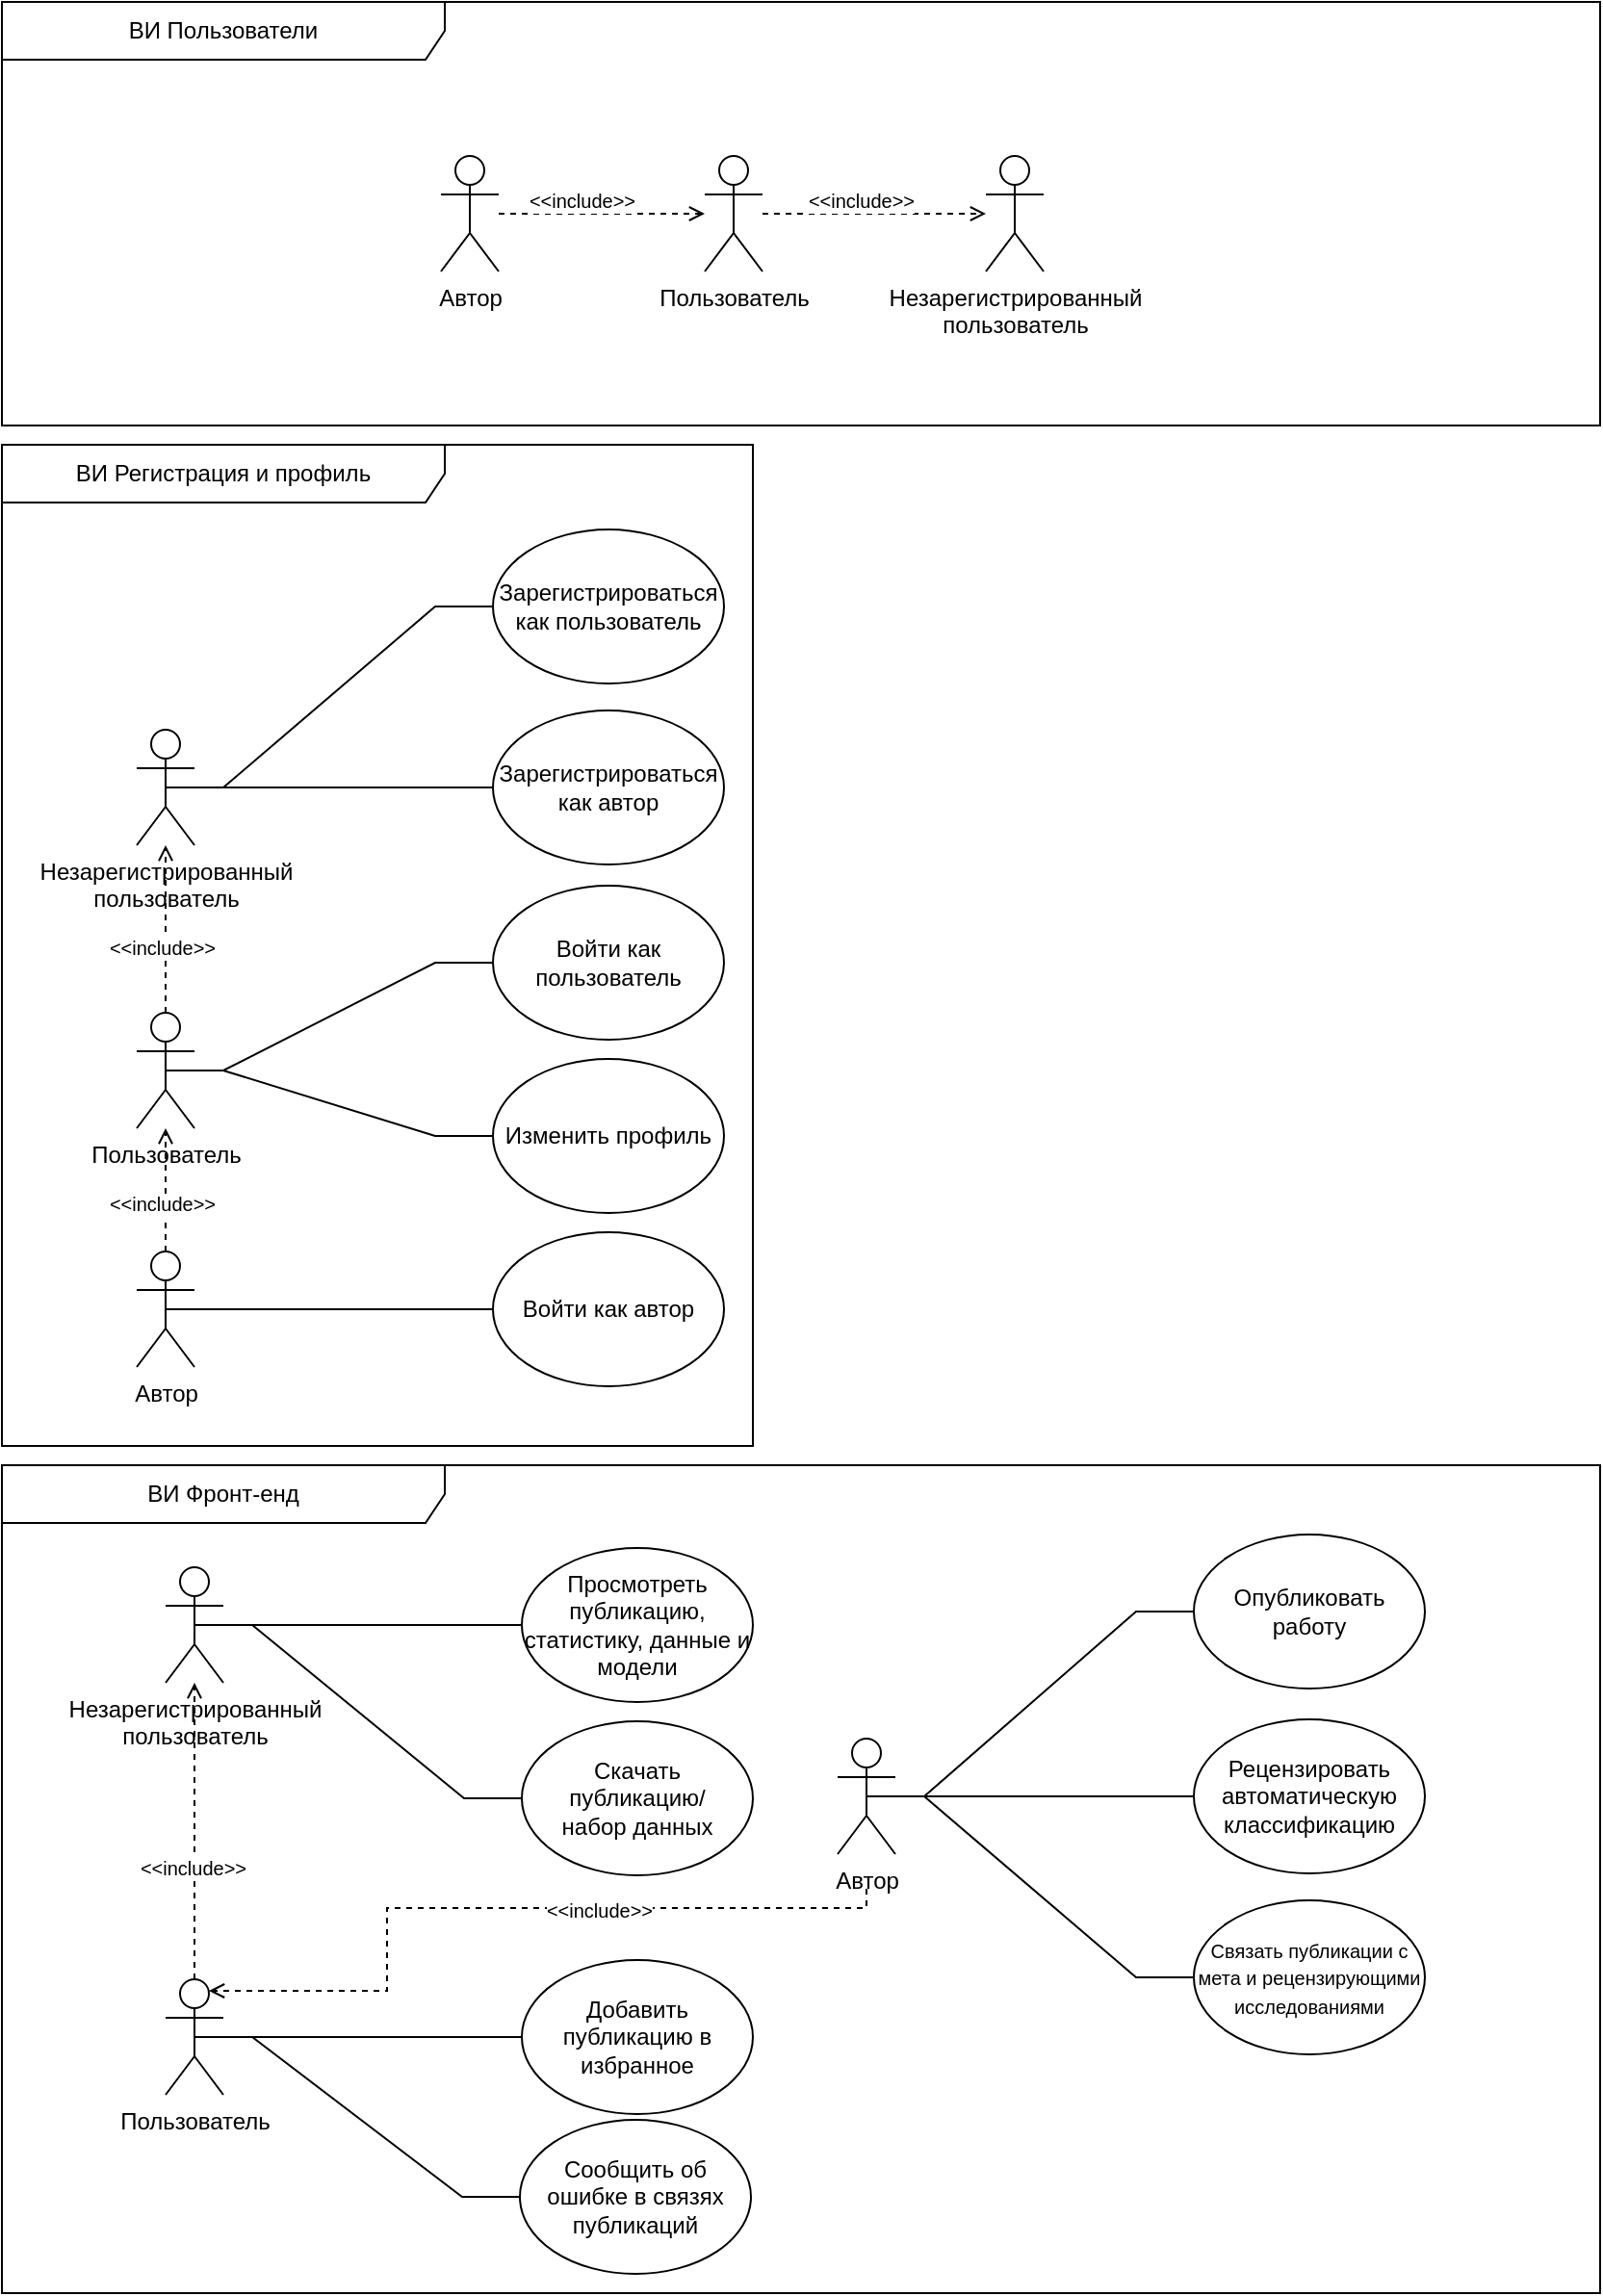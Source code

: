 <mxfile version="20.5.1" type="device" pages="3"><diagram id="dQzL-194UQ1saJkxOet1" name="Варианты использования"><mxGraphModel dx="1545" dy="612" grid="1" gridSize="10" guides="1" tooltips="1" connect="1" arrows="1" fold="1" page="1" pageScale="1" pageWidth="850" pageHeight="1100" math="0" shadow="0"><root><mxCell id="0"/><mxCell id="1" parent="0"/><mxCell id="IA09J1k8aFM74Zg0mFaE-16" value="ВИ Пользователи" style="shape=umlFrame;whiteSpace=wrap;html=1;width=230;height=30;" vertex="1" parent="1"><mxGeometry x="10" y="20" width="830" height="220" as="geometry"/></mxCell><mxCell id="IA09J1k8aFM74Zg0mFaE-17" value="Автор" style="shape=umlActor;verticalLabelPosition=bottom;verticalAlign=top;html=1;outlineConnect=0;" vertex="1" parent="1"><mxGeometry x="238" y="100" width="30" height="60" as="geometry"/></mxCell><mxCell id="IA09J1k8aFM74Zg0mFaE-26" value="" style="edgeStyle=orthogonalEdgeStyle;rounded=0;orthogonalLoop=1;jettySize=auto;html=1;dashed=1;endArrow=open;endFill=0;" edge="1" parent="1" source="IA09J1k8aFM74Zg0mFaE-18" target="IA09J1k8aFM74Zg0mFaE-23"><mxGeometry relative="1" as="geometry"/></mxCell><mxCell id="yN_1Smb940hKNrb_8pIr-4" value="&amp;lt;&amp;lt;include&amp;gt;&amp;gt;" style="edgeLabel;html=1;align=center;verticalAlign=middle;resizable=0;points=[];fontSize=10;" vertex="1" connectable="0" parent="IA09J1k8aFM74Zg0mFaE-26"><mxGeometry x="-0.13" y="-2" relative="1" as="geometry"><mxPoint y="-9" as="offset"/></mxGeometry></mxCell><mxCell id="IA09J1k8aFM74Zg0mFaE-18" value="Пользователь" style="shape=umlActor;verticalLabelPosition=bottom;verticalAlign=top;html=1;outlineConnect=0;" vertex="1" parent="1"><mxGeometry x="375" y="100" width="30" height="60" as="geometry"/></mxCell><mxCell id="IA09J1k8aFM74Zg0mFaE-19" value="" style="edgeStyle=orthogonalEdgeStyle;rounded=0;orthogonalLoop=1;jettySize=auto;html=1;dashed=1;endArrow=open;endFill=0;" edge="1" parent="1" source="IA09J1k8aFM74Zg0mFaE-17" target="IA09J1k8aFM74Zg0mFaE-18"><mxGeometry relative="1" as="geometry"/></mxCell><mxCell id="yN_1Smb940hKNrb_8pIr-3" value="&amp;lt;&amp;lt;include&amp;gt;&amp;gt;" style="edgeLabel;html=1;align=center;verticalAlign=middle;resizable=0;points=[];fontSize=10;" vertex="1" connectable="0" parent="IA09J1k8aFM74Zg0mFaE-19"><mxGeometry x="-0.205" y="-2" relative="1" as="geometry"><mxPoint y="-9" as="offset"/></mxGeometry></mxCell><mxCell id="IA09J1k8aFM74Zg0mFaE-23" value="Незарегистрированный &lt;br&gt;пользователь" style="shape=umlActor;verticalLabelPosition=bottom;verticalAlign=top;html=1;outlineConnect=0;" vertex="1" parent="1"><mxGeometry x="521" y="100" width="30" height="60" as="geometry"/></mxCell><mxCell id="IA09J1k8aFM74Zg0mFaE-11" value="ВИ Регистрация и профиль" style="shape=umlFrame;whiteSpace=wrap;html=1;width=230;height=30;" vertex="1" parent="1"><mxGeometry x="10" y="250" width="390" height="520" as="geometry"/></mxCell><mxCell id="IA09J1k8aFM74Zg0mFaE-28" value="" style="edgeStyle=orthogonalEdgeStyle;rounded=0;orthogonalLoop=1;jettySize=auto;html=1;dashed=1;endArrow=open;endFill=0;" edge="1" parent="1" source="IA09J1k8aFM74Zg0mFaE-6" target="IA09J1k8aFM74Zg0mFaE-27"><mxGeometry relative="1" as="geometry"/></mxCell><mxCell id="yN_1Smb940hKNrb_8pIr-2" value="&amp;lt;&amp;lt;include&amp;gt;&amp;gt;" style="edgeLabel;html=1;align=center;verticalAlign=middle;resizable=0;points=[];fontSize=10;" vertex="1" connectable="0" parent="IA09J1k8aFM74Zg0mFaE-28"><mxGeometry x="-0.221" y="2" relative="1" as="geometry"><mxPoint as="offset"/></mxGeometry></mxCell><mxCell id="IA09J1k8aFM74Zg0mFaE-6" value="Пользователь" style="shape=umlActor;verticalLabelPosition=bottom;verticalAlign=top;html=1;outlineConnect=0;" vertex="1" parent="1"><mxGeometry x="80" y="545" width="30" height="60" as="geometry"/></mxCell><mxCell id="IA09J1k8aFM74Zg0mFaE-36" value="" style="edgeStyle=entityRelationEdgeStyle;rounded=0;orthogonalLoop=1;jettySize=auto;html=1;entryX=0.5;entryY=0.5;entryDx=0;entryDy=0;entryPerimeter=0;endArrow=none;endFill=0;" edge="1" parent="1" source="IA09J1k8aFM74Zg0mFaE-9" target="IA09J1k8aFM74Zg0mFaE-27"><mxGeometry relative="1" as="geometry"><mxPoint x="185" y="428" as="targetPoint"/></mxGeometry></mxCell><mxCell id="IA09J1k8aFM74Zg0mFaE-9" value="Зарегистрироваться&lt;br&gt;как пользователь" style="ellipse;whiteSpace=wrap;html=1;" vertex="1" parent="1"><mxGeometry x="265" y="294" width="120" height="80" as="geometry"/></mxCell><mxCell id="IA09J1k8aFM74Zg0mFaE-27" value="Незарегистрированный &lt;br&gt;пользователь" style="shape=umlActor;verticalLabelPosition=bottom;verticalAlign=top;html=1;outlineConnect=0;" vertex="1" parent="1"><mxGeometry x="80" y="398" width="30" height="60" as="geometry"/></mxCell><mxCell id="IA09J1k8aFM74Zg0mFaE-29" value="Изменить профиль" style="ellipse;whiteSpace=wrap;html=1;" vertex="1" parent="1"><mxGeometry x="265" y="569" width="120" height="80" as="geometry"/></mxCell><mxCell id="IA09J1k8aFM74Zg0mFaE-30" value="Войти как пользователь" style="ellipse;whiteSpace=wrap;html=1;" vertex="1" parent="1"><mxGeometry x="265" y="479" width="120" height="80" as="geometry"/></mxCell><mxCell id="IA09J1k8aFM74Zg0mFaE-37" value="" style="edgeStyle=entityRelationEdgeStyle;rounded=0;orthogonalLoop=1;jettySize=auto;html=1;entryX=0.5;entryY=0.5;entryDx=0;entryDy=0;entryPerimeter=0;endArrow=none;endFill=0;exitX=0;exitY=0.5;exitDx=0;exitDy=0;" edge="1" parent="1" source="IA09J1k8aFM74Zg0mFaE-30" target="IA09J1k8aFM74Zg0mFaE-6"><mxGeometry relative="1" as="geometry"><mxPoint x="275.0" y="719" as="sourcePoint"/><mxPoint x="105" y="705.0" as="targetPoint"/></mxGeometry></mxCell><mxCell id="IA09J1k8aFM74Zg0mFaE-38" value="" style="edgeStyle=entityRelationEdgeStyle;rounded=0;orthogonalLoop=1;jettySize=auto;html=1;entryX=0.5;entryY=0.5;entryDx=0;entryDy=0;entryPerimeter=0;endArrow=none;endFill=0;exitX=0;exitY=0.5;exitDx=0;exitDy=0;" edge="1" parent="1" source="IA09J1k8aFM74Zg0mFaE-29" target="IA09J1k8aFM74Zg0mFaE-6"><mxGeometry relative="1" as="geometry"><mxPoint x="275.0" y="625" as="sourcePoint"/><mxPoint x="105" y="585" as="targetPoint"/></mxGeometry></mxCell><mxCell id="IA09J1k8aFM74Zg0mFaE-42" value="ВИ Фронт-енд" style="shape=umlFrame;whiteSpace=wrap;html=1;width=230;height=30;" vertex="1" parent="1"><mxGeometry x="10" y="780" width="830" height="430" as="geometry"/></mxCell><mxCell id="IA09J1k8aFM74Zg0mFaE-55" value="Автор" style="shape=umlActor;verticalLabelPosition=bottom;verticalAlign=top;html=1;outlineConnect=0;" vertex="1" parent="1"><mxGeometry x="444" y="922" width="30" height="60" as="geometry"/></mxCell><mxCell id="IA09J1k8aFM74Zg0mFaE-56" value="&lt;font style=&quot;font-size: 10px;&quot;&gt;Связать публикации с мета и рецензирующими исследованиями&lt;/font&gt;" style="ellipse;whiteSpace=wrap;html=1;" vertex="1" parent="1"><mxGeometry x="629" y="1006" width="120" height="80" as="geometry"/></mxCell><mxCell id="IA09J1k8aFM74Zg0mFaE-57" value="Опубликовать работу" style="ellipse;whiteSpace=wrap;html=1;" vertex="1" parent="1"><mxGeometry x="629" y="816" width="120" height="80" as="geometry"/></mxCell><mxCell id="IA09J1k8aFM74Zg0mFaE-58" value="Рецензировать автоматическую классификацию" style="ellipse;whiteSpace=wrap;html=1;" vertex="1" parent="1"><mxGeometry x="629" y="912" width="120" height="80" as="geometry"/></mxCell><mxCell id="IA09J1k8aFM74Zg0mFaE-59" value="" style="edgeStyle=orthogonalEdgeStyle;rounded=0;orthogonalLoop=1;jettySize=auto;html=1;dashed=1;endArrow=open;endFill=0;" edge="1" parent="1" source="IA09J1k8aFM74Zg0mFaE-60" target="IA09J1k8aFM74Zg0mFaE-64"><mxGeometry relative="1" as="geometry"/></mxCell><mxCell id="yN_1Smb940hKNrb_8pIr-1" value="&amp;lt;&amp;lt;include&amp;gt;&amp;gt;" style="edgeLabel;html=1;align=center;verticalAlign=middle;resizable=0;points=[];fontSize=10;" vertex="1" connectable="0" parent="IA09J1k8aFM74Zg0mFaE-59"><mxGeometry x="-0.242" y="1" relative="1" as="geometry"><mxPoint as="offset"/></mxGeometry></mxCell><mxCell id="IA09J1k8aFM74Zg0mFaE-60" value="Пользователь" style="shape=umlActor;verticalLabelPosition=bottom;verticalAlign=top;html=1;outlineConnect=0;" vertex="1" parent="1"><mxGeometry x="95" y="1047" width="30" height="60" as="geometry"/></mxCell><mxCell id="IA09J1k8aFM74Zg0mFaE-61" value="" style="edgeStyle=entityRelationEdgeStyle;rounded=0;orthogonalLoop=1;jettySize=auto;html=1;entryX=0.5;entryY=0.5;entryDx=0;entryDy=0;entryPerimeter=0;endArrow=none;endFill=0;" edge="1" parent="1" source="IA09J1k8aFM74Zg0mFaE-62" target="IA09J1k8aFM74Zg0mFaE-64"><mxGeometry relative="1" as="geometry"><mxPoint x="200" y="863" as="targetPoint"/></mxGeometry></mxCell><mxCell id="IA09J1k8aFM74Zg0mFaE-62" value="Просмотреть публикацию, статистику, данные и модели" style="ellipse;whiteSpace=wrap;html=1;" vertex="1" parent="1"><mxGeometry x="280" y="823" width="120" height="80" as="geometry"/></mxCell><mxCell id="IA09J1k8aFM74Zg0mFaE-64" value="Незарегистрированный &lt;br&gt;пользователь" style="shape=umlActor;verticalLabelPosition=bottom;verticalAlign=top;html=1;outlineConnect=0;" vertex="1" parent="1"><mxGeometry x="95" y="833" width="30" height="60" as="geometry"/></mxCell><mxCell id="IA09J1k8aFM74Zg0mFaE-65" value="Добавить публикацию в избранное" style="ellipse;whiteSpace=wrap;html=1;" vertex="1" parent="1"><mxGeometry x="280" y="1037" width="120" height="80" as="geometry"/></mxCell><mxCell id="IA09J1k8aFM74Zg0mFaE-68" value="" style="edgeStyle=entityRelationEdgeStyle;rounded=0;orthogonalLoop=1;jettySize=auto;html=1;entryX=0.5;entryY=0.5;entryDx=0;entryDy=0;entryPerimeter=0;endArrow=none;endFill=0;exitX=0;exitY=0.5;exitDx=0;exitDy=0;" edge="1" parent="1" source="IA09J1k8aFM74Zg0mFaE-65" target="IA09J1k8aFM74Zg0mFaE-60"><mxGeometry relative="1" as="geometry"><mxPoint x="290.0" y="1127" as="sourcePoint"/><mxPoint x="120" y="1087" as="targetPoint"/></mxGeometry></mxCell><mxCell id="IA09J1k8aFM74Zg0mFaE-71" value="" style="edgeStyle=entityRelationEdgeStyle;rounded=0;orthogonalLoop=1;jettySize=auto;html=1;endArrow=none;endFill=0;exitX=0;exitY=0.5;exitDx=0;exitDy=0;entryX=0.5;entryY=0.5;entryDx=0;entryDy=0;entryPerimeter=0;" edge="1" parent="1" source="IA09J1k8aFM74Zg0mFaE-57" target="IA09J1k8aFM74Zg0mFaE-55"><mxGeometry relative="1" as="geometry"><mxPoint x="639.0" y="1145" as="sourcePoint"/><mxPoint x="469" y="1201" as="targetPoint"/></mxGeometry></mxCell><mxCell id="IA09J1k8aFM74Zg0mFaE-72" value="" style="edgeStyle=entityRelationEdgeStyle;rounded=0;orthogonalLoop=1;jettySize=auto;html=1;endArrow=none;endFill=0;exitX=0;exitY=0.5;exitDx=0;exitDy=0;entryX=0.5;entryY=0.5;entryDx=0;entryDy=0;entryPerimeter=0;" edge="1" parent="1" source="IA09J1k8aFM74Zg0mFaE-58" target="IA09J1k8aFM74Zg0mFaE-55"><mxGeometry relative="1" as="geometry"><mxPoint x="639.0" y="866" as="sourcePoint"/><mxPoint x="529" y="955" as="targetPoint"/></mxGeometry></mxCell><mxCell id="IA09J1k8aFM74Zg0mFaE-73" value="" style="edgeStyle=entityRelationEdgeStyle;rounded=0;orthogonalLoop=1;jettySize=auto;html=1;endArrow=none;endFill=0;exitX=0;exitY=0.5;exitDx=0;exitDy=0;entryX=0.5;entryY=0.5;entryDx=0;entryDy=0;entryPerimeter=0;" edge="1" parent="1" source="IA09J1k8aFM74Zg0mFaE-56" target="IA09J1k8aFM74Zg0mFaE-55"><mxGeometry relative="1" as="geometry"><mxPoint x="639.0" y="962" as="sourcePoint"/><mxPoint x="559" y="965" as="targetPoint"/></mxGeometry></mxCell><mxCell id="IA09J1k8aFM74Zg0mFaE-78" value="Скачать публикацию/&lt;br&gt;набор данных" style="ellipse;whiteSpace=wrap;html=1;" vertex="1" parent="1"><mxGeometry x="280" y="913" width="120" height="80" as="geometry"/></mxCell><mxCell id="IA09J1k8aFM74Zg0mFaE-79" value="" style="edgeStyle=entityRelationEdgeStyle;rounded=0;orthogonalLoop=1;jettySize=auto;html=1;entryX=0.5;entryY=0.5;entryDx=0;entryDy=0;entryPerimeter=0;endArrow=none;endFill=0;exitX=0;exitY=0.5;exitDx=0;exitDy=0;" edge="1" parent="1" source="IA09J1k8aFM74Zg0mFaE-78" target="IA09J1k8aFM74Zg0mFaE-64"><mxGeometry relative="1" as="geometry"><mxPoint x="120" y="873" as="targetPoint"/><mxPoint x="290" y="873" as="sourcePoint"/></mxGeometry></mxCell><mxCell id="eHnrLQgdOpJATlMJMbhx-1" style="edgeStyle=elbowEdgeStyle;rounded=0;orthogonalLoop=1;jettySize=auto;html=1;exitX=0.5;exitY=0.5;exitDx=0;exitDy=0;exitPerimeter=0;fontSize=10;endArrow=none;endFill=0;" edge="1" parent="1" source="IA09J1k8aFM74Zg0mFaE-27" target="IA09J1k8aFM74Zg0mFaE-27"><mxGeometry relative="1" as="geometry"/></mxCell><mxCell id="eHnrLQgdOpJATlMJMbhx-2" value="Зарегистрироваться&lt;br&gt;как автор" style="ellipse;whiteSpace=wrap;html=1;" vertex="1" parent="1"><mxGeometry x="265" y="388" width="120" height="80" as="geometry"/></mxCell><mxCell id="eHnrLQgdOpJATlMJMbhx-4" value="" style="edgeStyle=entityRelationEdgeStyle;rounded=0;orthogonalLoop=1;jettySize=auto;html=1;entryX=0.5;entryY=0.5;entryDx=0;entryDy=0;entryPerimeter=0;endArrow=none;endFill=0;exitX=0;exitY=0.5;exitDx=0;exitDy=0;" edge="1" parent="1" source="eHnrLQgdOpJATlMJMbhx-2" target="IA09J1k8aFM74Zg0mFaE-27"><mxGeometry relative="1" as="geometry"><mxPoint x="419" y="404" as="sourcePoint"/><mxPoint x="115" y="448" as="targetPoint"/></mxGeometry></mxCell><mxCell id="eHnrLQgdOpJATlMJMbhx-5" value="Автор" style="shape=umlActor;verticalLabelPosition=bottom;verticalAlign=top;html=1;outlineConnect=0;" vertex="1" parent="1"><mxGeometry x="80" y="669" width="30" height="60" as="geometry"/></mxCell><mxCell id="eHnrLQgdOpJATlMJMbhx-6" value="Войти как автор" style="ellipse;whiteSpace=wrap;html=1;" vertex="1" parent="1"><mxGeometry x="265" y="659" width="120" height="80" as="geometry"/></mxCell><mxCell id="eHnrLQgdOpJATlMJMbhx-7" value="" style="edgeStyle=entityRelationEdgeStyle;rounded=0;orthogonalLoop=1;jettySize=auto;html=1;entryX=0.5;entryY=0.5;entryDx=0;entryDy=0;entryPerimeter=0;endArrow=none;endFill=0;exitX=0;exitY=0.5;exitDx=0;exitDy=0;" edge="1" parent="1" source="eHnrLQgdOpJATlMJMbhx-6" target="eHnrLQgdOpJATlMJMbhx-5"><mxGeometry relative="1" as="geometry"><mxPoint x="-135" y="653" as="sourcePoint"/><mxPoint x="-305" y="709" as="targetPoint"/></mxGeometry></mxCell><mxCell id="yN_1Smb940hKNrb_8pIr-5" value="" style="edgeStyle=orthogonalEdgeStyle;rounded=0;orthogonalLoop=1;jettySize=auto;html=1;dashed=1;exitX=0.5;exitY=0;exitDx=0;exitDy=0;exitPerimeter=0;endArrow=open;endFill=0;" edge="1" parent="1" source="eHnrLQgdOpJATlMJMbhx-5" target="IA09J1k8aFM74Zg0mFaE-6"><mxGeometry relative="1" as="geometry"><mxPoint x="124.33" y="721" as="sourcePoint"/><mxPoint x="124.33" y="634.0" as="targetPoint"/></mxGeometry></mxCell><mxCell id="yN_1Smb940hKNrb_8pIr-6" value="&amp;lt;&amp;lt;include&amp;gt;&amp;gt;" style="edgeLabel;html=1;align=center;verticalAlign=middle;resizable=0;points=[];fontSize=10;" vertex="1" connectable="0" parent="yN_1Smb940hKNrb_8pIr-5"><mxGeometry x="-0.221" y="2" relative="1" as="geometry"><mxPoint as="offset"/></mxGeometry></mxCell><mxCell id="QRDk9cRsrVhQ7s9gdrfp-1" value="Сообщить об ошибке в связях публикаций" style="ellipse;whiteSpace=wrap;html=1;" vertex="1" parent="1"><mxGeometry x="279" y="1120" width="120" height="80" as="geometry"/></mxCell><mxCell id="QRDk9cRsrVhQ7s9gdrfp-2" value="" style="edgeStyle=entityRelationEdgeStyle;rounded=0;orthogonalLoop=1;jettySize=auto;html=1;entryX=0.5;entryY=0.5;entryDx=0;entryDy=0;entryPerimeter=0;endArrow=none;endFill=0;exitX=0;exitY=0.5;exitDx=0;exitDy=0;" edge="1" parent="1" source="QRDk9cRsrVhQ7s9gdrfp-1" target="IA09J1k8aFM74Zg0mFaE-60"><mxGeometry relative="1" as="geometry"><mxPoint x="290" y="1087" as="sourcePoint"/><mxPoint x="120" y="1087" as="targetPoint"/></mxGeometry></mxCell><mxCell id="QRDk9cRsrVhQ7s9gdrfp-3" value="" style="edgeStyle=orthogonalEdgeStyle;rounded=0;orthogonalLoop=1;jettySize=auto;html=1;dashed=1;endArrow=open;endFill=0;entryX=0.75;entryY=0.1;entryDx=0;entryDy=0;entryPerimeter=0;" edge="1" parent="1" target="IA09J1k8aFM74Zg0mFaE-60"><mxGeometry relative="1" as="geometry"><mxPoint x="459" y="1000" as="sourcePoint"/><mxPoint x="120" y="903" as="targetPoint"/><Array as="points"><mxPoint x="459" y="1010"/><mxPoint x="210" y="1010"/><mxPoint x="210" y="1053"/></Array></mxGeometry></mxCell><mxCell id="QRDk9cRsrVhQ7s9gdrfp-4" value="&amp;lt;&amp;lt;include&amp;gt;&amp;gt;" style="edgeLabel;html=1;align=center;verticalAlign=middle;resizable=0;points=[];fontSize=10;" vertex="1" connectable="0" parent="QRDk9cRsrVhQ7s9gdrfp-3"><mxGeometry x="-0.242" y="1" relative="1" as="geometry"><mxPoint as="offset"/></mxGeometry></mxCell></root></mxGraphModel></diagram><diagram id="CvunKVh5wPVK7CfQHrq5" name="Диаграмма классов"><mxGraphModel dx="1477" dy="585" grid="1" gridSize="10" guides="1" tooltips="1" connect="1" arrows="1" fold="1" page="1" pageScale="1" pageWidth="850" pageHeight="1100" math="0" shadow="0"><root><mxCell id="0"/><mxCell id="1" parent="0"/><mxCell id="6ljnv14IPVnKJ3YKMAzg-13" style="edgeStyle=elbowEdgeStyle;rounded=0;orthogonalLoop=1;jettySize=auto;html=1;fontSize=10;endArrow=none;endFill=0;exitX=1;exitY=0.5;exitDx=0;exitDy=0;entryX=0;entryY=0.5;entryDx=0;entryDy=0;" edge="1" parent="1" source="0TJKudJ7PMud6ETemI8q-3"><mxGeometry relative="1" as="geometry"><mxPoint x="200" y="131.0" as="sourcePoint"/><mxPoint x="278" y="131.0" as="targetPoint"/></mxGeometry></mxCell><mxCell id="6ljnv14IPVnKJ3YKMAzg-14" value="0..*" style="edgeLabel;html=1;align=center;verticalAlign=middle;resizable=0;points=[];fontSize=10;" vertex="1" connectable="0" parent="6ljnv14IPVnKJ3YKMAzg-13"><mxGeometry x="0.772" relative="1" as="geometry"><mxPoint x="-2" y="-7" as="offset"/></mxGeometry></mxCell><mxCell id="6ljnv14IPVnKJ3YKMAzg-15" value="0..*" style="edgeLabel;html=1;align=center;verticalAlign=middle;resizable=0;points=[];fontSize=10;" vertex="1" connectable="0" parent="6ljnv14IPVnKJ3YKMAzg-13"><mxGeometry x="-0.874" y="1" relative="1" as="geometry"><mxPoint x="6" y="-6" as="offset"/></mxGeometry></mxCell><mxCell id="6ljnv14IPVnKJ3YKMAzg-16" style="edgeStyle=elbowEdgeStyle;rounded=0;orthogonalLoop=1;jettySize=auto;html=1;fontSize=10;endArrow=none;endFill=0;exitX=0.468;exitY=0;exitDx=0;exitDy=0;entryX=0.5;entryY=1;entryDx=0;entryDy=0;exitPerimeter=0;" edge="1" parent="1" source="0TJKudJ7PMud6ETemI8q-5" target="0TJKudJ7PMud6ETemI8q-2"><mxGeometry relative="1" as="geometry"><mxPoint x="347" y="230" as="sourcePoint"/><mxPoint x="348" y="183" as="targetPoint"/></mxGeometry></mxCell><mxCell id="6ljnv14IPVnKJ3YKMAzg-17" value="0..*" style="edgeLabel;html=1;align=center;verticalAlign=middle;resizable=0;points=[];fontSize=10;" vertex="1" connectable="0" parent="6ljnv14IPVnKJ3YKMAzg-16"><mxGeometry x="0.772" relative="1" as="geometry"><mxPoint x="8" as="offset"/></mxGeometry></mxCell><mxCell id="6ljnv14IPVnKJ3YKMAzg-18" value="0..*" style="edgeLabel;html=1;align=center;verticalAlign=middle;resizable=0;points=[];fontSize=10;" vertex="1" connectable="0" parent="6ljnv14IPVnKJ3YKMAzg-16"><mxGeometry x="-0.874" y="1" relative="1" as="geometry"><mxPoint x="10" y="-5" as="offset"/></mxGeometry></mxCell><mxCell id="6ljnv14IPVnKJ3YKMAzg-19" style="edgeStyle=elbowEdgeStyle;rounded=0;orthogonalLoop=1;jettySize=auto;html=1;fontSize=10;endArrow=none;endFill=0;exitX=0.5;exitY=0;exitDx=0;exitDy=0;entryX=1;entryY=0.75;entryDx=0;entryDy=0;" edge="1" parent="1" source="0TJKudJ7PMud6ETemI8q-6" target="0TJKudJ7PMud6ETemI8q-2"><mxGeometry relative="1" as="geometry"><mxPoint x="518" y="230" as="sourcePoint"/><mxPoint x="418" y="131.0" as="targetPoint"/><Array as="points"><mxPoint x="530" y="190"/></Array></mxGeometry></mxCell><mxCell id="6ljnv14IPVnKJ3YKMAzg-20" value="0..*" style="edgeLabel;html=1;align=center;verticalAlign=middle;resizable=0;points=[];fontSize=10;" vertex="1" connectable="0" parent="6ljnv14IPVnKJ3YKMAzg-19"><mxGeometry x="0.772" relative="1" as="geometry"><mxPoint x="-10" y="-9" as="offset"/></mxGeometry></mxCell><mxCell id="6ljnv14IPVnKJ3YKMAzg-21" value="0..*" style="edgeLabel;html=1;align=center;verticalAlign=middle;resizable=0;points=[];fontSize=10;" vertex="1" connectable="0" parent="6ljnv14IPVnKJ3YKMAzg-19"><mxGeometry x="-0.874" y="1" relative="1" as="geometry"><mxPoint x="10" y="-5" as="offset"/></mxGeometry></mxCell><mxCell id="6ljnv14IPVnKJ3YKMAzg-22" style="edgeStyle=elbowEdgeStyle;rounded=0;orthogonalLoop=1;jettySize=auto;html=1;entryX=0;entryY=0.5;entryDx=0;entryDy=0;fontSize=10;endArrow=none;endFill=0;exitX=0.5;exitY=1;exitDx=0;exitDy=0;" edge="1" parent="1" source="0TJKudJ7PMud6ETemI8q-3" target="JqukhU47S44Y_BMdTlNZ-1"><mxGeometry relative="1" as="geometry"><mxPoint x="130" y="183" as="sourcePoint"/><mxPoint x="279" y="437" as="targetPoint"/><Array as="points"><mxPoint x="110" y="310"/></Array></mxGeometry></mxCell><mxCell id="6ljnv14IPVnKJ3YKMAzg-23" value="1" style="edgeLabel;html=1;align=center;verticalAlign=middle;resizable=0;points=[];fontSize=10;" vertex="1" connectable="0" parent="6ljnv14IPVnKJ3YKMAzg-22"><mxGeometry x="0.67" relative="1" as="geometry"><mxPoint x="5" as="offset"/></mxGeometry></mxCell><mxCell id="6ljnv14IPVnKJ3YKMAzg-24" value="0..*" style="edgeLabel;html=1;align=center;verticalAlign=middle;resizable=0;points=[];fontSize=10;" vertex="1" connectable="0" parent="6ljnv14IPVnKJ3YKMAzg-22"><mxGeometry x="-0.86" relative="1" as="geometry"><mxPoint x="9" y="4" as="offset"/></mxGeometry></mxCell><mxCell id="6ljnv14IPVnKJ3YKMAzg-25" style="edgeStyle=elbowEdgeStyle;rounded=0;orthogonalLoop=1;jettySize=auto;html=1;entryX=0.5;entryY=0;entryDx=0;entryDy=0;fontSize=10;endArrow=none;endFill=0;exitX=0.5;exitY=1;exitDx=0;exitDy=0;" edge="1" parent="1" source="0TJKudJ7PMud6ETemI8q-5" target="JqukhU47S44Y_BMdTlNZ-1"><mxGeometry relative="1" as="geometry"><mxPoint x="347" y="334" as="sourcePoint"/><mxPoint x="349" y="385" as="targetPoint"/></mxGeometry></mxCell><mxCell id="6ljnv14IPVnKJ3YKMAzg-26" value="1" style="edgeLabel;html=1;align=center;verticalAlign=middle;resizable=0;points=[];fontSize=10;" vertex="1" connectable="0" parent="6ljnv14IPVnKJ3YKMAzg-25"><mxGeometry x="0.67" relative="1" as="geometry"><mxPoint x="8" as="offset"/></mxGeometry></mxCell><mxCell id="6ljnv14IPVnKJ3YKMAzg-27" value="0..*" style="edgeLabel;html=1;align=center;verticalAlign=middle;resizable=0;points=[];fontSize=10;" vertex="1" connectable="0" parent="6ljnv14IPVnKJ3YKMAzg-25"><mxGeometry x="-0.86" relative="1" as="geometry"><mxPoint x="9" y="4" as="offset"/></mxGeometry></mxCell><mxCell id="6ljnv14IPVnKJ3YKMAzg-32" style="edgeStyle=elbowEdgeStyle;rounded=0;orthogonalLoop=1;jettySize=auto;html=1;entryX=1;entryY=0.5;entryDx=0;entryDy=0;fontSize=10;endArrow=none;endFill=0;exitX=0.5;exitY=1;exitDx=0;exitDy=0;" edge="1" parent="1" source="0TJKudJ7PMud6ETemI8q-6" target="JqukhU47S44Y_BMdTlNZ-1"><mxGeometry relative="1" as="geometry"><mxPoint x="518" y="334" as="sourcePoint"/><mxPoint x="419" y="437" as="targetPoint"/><Array as="points"><mxPoint x="530" y="390"/></Array></mxGeometry></mxCell><mxCell id="6ljnv14IPVnKJ3YKMAzg-33" value="1" style="edgeLabel;html=1;align=center;verticalAlign=middle;resizable=0;points=[];fontSize=10;" vertex="1" connectable="0" parent="6ljnv14IPVnKJ3YKMAzg-32"><mxGeometry x="0.67" relative="1" as="geometry"><mxPoint x="5" as="offset"/></mxGeometry></mxCell><mxCell id="6ljnv14IPVnKJ3YKMAzg-34" value="0..*" style="edgeLabel;html=1;align=center;verticalAlign=middle;resizable=0;points=[];fontSize=10;" vertex="1" connectable="0" parent="6ljnv14IPVnKJ3YKMAzg-32"><mxGeometry x="-0.86" relative="1" as="geometry"><mxPoint x="9" y="4" as="offset"/></mxGeometry></mxCell><mxCell id="Y0Mq_j0tDLgfgW0sq_Ka-1" style="edgeStyle=elbowEdgeStyle;rounded=0;orthogonalLoop=1;jettySize=auto;html=1;fontSize=10;endArrow=none;endFill=0;exitX=0;exitY=0.25;exitDx=0;exitDy=0;entryX=1;entryY=0.25;entryDx=0;entryDy=0;" edge="1" parent="1" source="Y0Mq_j0tDLgfgW0sq_Ka-8" target="0TJKudJ7PMud6ETemI8q-2"><mxGeometry relative="1" as="geometry"><mxPoint x="621" y="95.5" as="sourcePoint"/><mxPoint x="429" y="95.5" as="targetPoint"/><Array as="points"><mxPoint x="630" y="200"/></Array></mxGeometry></mxCell><mxCell id="Y0Mq_j0tDLgfgW0sq_Ka-2" value="0..*" style="edgeLabel;html=1;align=center;verticalAlign=middle;resizable=0;points=[];fontSize=10;" vertex="1" connectable="0" parent="Y0Mq_j0tDLgfgW0sq_Ka-1"><mxGeometry x="0.772" relative="1" as="geometry"><mxPoint x="-30" y="-9" as="offset"/></mxGeometry></mxCell><mxCell id="Y0Mq_j0tDLgfgW0sq_Ka-3" value="0..*" style="edgeLabel;html=1;align=center;verticalAlign=middle;resizable=0;points=[];fontSize=10;" vertex="1" connectable="0" parent="Y0Mq_j0tDLgfgW0sq_Ka-1"><mxGeometry x="-0.874" y="1" relative="1" as="geometry"><mxPoint x="8" y="-9" as="offset"/></mxGeometry></mxCell><mxCell id="Y0Mq_j0tDLgfgW0sq_Ka-7" value="&lt;p style=&quot;margin:0px;margin-top:4px;text-align:center;&quot;&gt;&lt;b&gt;Пользователь&lt;/b&gt;&lt;/p&gt;&lt;hr size=&quot;1&quot;&gt;&lt;p style=&quot;margin:0px;margin-left:4px;&quot;&gt;+ field: Type&lt;/p&gt;&lt;hr size=&quot;1&quot;&gt;&lt;p style=&quot;margin:0px;margin-left:4px;&quot;&gt;+ method(): Type&lt;/p&gt;" style="verticalAlign=top;align=left;overflow=fill;fontSize=12;fontFamily=Helvetica;html=1;" vertex="1" parent="1"><mxGeometry x="658" y="83" width="160" height="90" as="geometry"/></mxCell><mxCell id="Y0Mq_j0tDLgfgW0sq_Ka-8" value="&lt;p style=&quot;margin:0px;margin-top:4px;text-align:center;&quot;&gt;&lt;b&gt;Автор&lt;/b&gt;&lt;/p&gt;&lt;hr size=&quot;1&quot;&gt;&lt;p style=&quot;margin:0px;margin-left:4px;&quot;&gt;+ field: Type&lt;/p&gt;&lt;hr size=&quot;1&quot;&gt;&lt;p style=&quot;margin:0px;margin-left:4px;&quot;&gt;+ method(): Type&lt;/p&gt;" style="verticalAlign=top;align=left;overflow=fill;fontSize=12;fontFamily=Helvetica;html=1;" vertex="1" parent="1"><mxGeometry x="658" y="240" width="160" height="90" as="geometry"/></mxCell><mxCell id="0TJKudJ7PMud6ETemI8q-1" value="" style="endArrow=block;html=1;rounded=0;fontSize=10;entryX=0.5;entryY=1;entryDx=0;entryDy=0;exitX=0.5;exitY=0;exitDx=0;exitDy=0;endFill=0;" edge="1" parent="1" source="Y0Mq_j0tDLgfgW0sq_Ka-8" target="Y0Mq_j0tDLgfgW0sq_Ka-7"><mxGeometry width="50" height="50" relative="1" as="geometry"><mxPoint x="639" y="280" as="sourcePoint"/><mxPoint x="689" y="230" as="targetPoint"/></mxGeometry></mxCell><mxCell id="0TJKudJ7PMud6ETemI8q-2" value="&lt;p style=&quot;margin:0px;margin-top:4px;text-align:center;&quot;&gt;&lt;b&gt;Публикация&lt;/b&gt;&lt;/p&gt;&lt;hr size=&quot;1&quot;&gt;&lt;p style=&quot;margin:0px;margin-left:4px;&quot;&gt;+ field: Type&lt;/p&gt;&lt;hr size=&quot;1&quot;&gt;&lt;p style=&quot;margin:0px;margin-left:4px;&quot;&gt;+ method(): Type&lt;/p&gt;" style="verticalAlign=top;align=left;overflow=fill;fontSize=12;fontFamily=Helvetica;html=1;" vertex="1" parent="1"><mxGeometry x="277" y="79" width="160" height="90" as="geometry"/></mxCell><mxCell id="0TJKudJ7PMud6ETemI8q-3" value="&lt;p style=&quot;margin:0px;margin-top:4px;text-align:center;&quot;&gt;&lt;b&gt;Исследуемая проблема&lt;/b&gt;&lt;/p&gt;&lt;hr size=&quot;1&quot;&gt;&lt;p style=&quot;margin:0px;margin-left:4px;&quot;&gt;+ field: Type&lt;/p&gt;&lt;hr size=&quot;1&quot;&gt;&lt;p style=&quot;margin:0px;margin-left:4px;&quot;&gt;+ method(): Type&lt;/p&gt;" style="verticalAlign=top;align=left;overflow=fill;fontSize=12;fontFamily=Helvetica;html=1;" vertex="1" parent="1"><mxGeometry x="30" y="86" width="160" height="90" as="geometry"/></mxCell><mxCell id="S2FPPY6CmcqkfhbK6LZ4-1" value="Диаграмма классов" style="shape=umlFrame;whiteSpace=wrap;html=1;width=230;height=30;" vertex="1" parent="1"><mxGeometry x="20" y="40" width="810" height="480" as="geometry"/></mxCell><mxCell id="0TJKudJ7PMud6ETemI8q-4" style="edgeStyle=elbowEdgeStyle;rounded=0;orthogonalLoop=1;jettySize=auto;html=1;entryX=1;entryY=0.5;entryDx=0;entryDy=0;fontSize=10;endArrow=none;endFill=0;" edge="1" parent="1" source="0TJKudJ7PMud6ETemI8q-3" target="0TJKudJ7PMud6ETemI8q-3"><mxGeometry relative="1" as="geometry"/></mxCell><mxCell id="0TJKudJ7PMud6ETemI8q-5" value="&lt;p style=&quot;margin:0px;margin-top:4px;text-align:center;&quot;&gt;&lt;b&gt;Набор данных&lt;/b&gt;&lt;/p&gt;&lt;hr size=&quot;1&quot;&gt;&lt;p style=&quot;margin:0px;margin-left:4px;&quot;&gt;+ field: Type&lt;/p&gt;&lt;hr size=&quot;1&quot;&gt;&lt;p style=&quot;margin:0px;margin-left:4px;&quot;&gt;+ method(): Type&lt;/p&gt;" style="verticalAlign=top;align=left;overflow=fill;fontSize=12;fontFamily=Helvetica;html=1;" vertex="1" parent="1"><mxGeometry x="277" y="240" width="160" height="90" as="geometry"/></mxCell><mxCell id="0TJKudJ7PMud6ETemI8q-6" value="&lt;p style=&quot;margin:0px;margin-top:4px;text-align:center;&quot;&gt;&lt;b&gt;Мат Модель&lt;/b&gt;&lt;/p&gt;&lt;hr size=&quot;1&quot;&gt;&lt;p style=&quot;margin:0px;margin-left:4px;&quot;&gt;+ field: Type&lt;/p&gt;&lt;hr size=&quot;1&quot;&gt;&lt;p style=&quot;margin:0px;margin-left:4px;&quot;&gt;+ method(): Type&lt;/p&gt;" style="verticalAlign=top;align=left;overflow=fill;fontSize=12;fontFamily=Helvetica;html=1;" vertex="1" parent="1"><mxGeometry x="450" y="240" width="160" height="90" as="geometry"/></mxCell><mxCell id="JqukhU47S44Y_BMdTlNZ-1" value="&lt;p style=&quot;margin:0px;margin-top:4px;text-align:center;&quot;&gt;&lt;b&gt;Обработчик статистики&lt;/b&gt;&lt;/p&gt;&lt;hr size=&quot;1&quot;&gt;&lt;p style=&quot;margin:0px;margin-left:4px;&quot;&gt;+ field: Type&lt;/p&gt;&lt;hr size=&quot;1&quot;&gt;&lt;p style=&quot;margin:0px;margin-left:4px;&quot;&gt;+ method(): Type&lt;/p&gt;" style="verticalAlign=top;align=left;overflow=fill;fontSize=12;fontFamily=Helvetica;html=1;" vertex="1" parent="1"><mxGeometry x="277" y="400" width="160" height="90" as="geometry"/></mxCell></root></mxGraphModel></diagram><diagram id="UJzbncu6DY7D7O9xauKs" name="Опубликовать работу"><mxGraphModel dx="1545" dy="612" grid="1" gridSize="10" guides="1" tooltips="1" connect="1" arrows="1" fold="1" page="1" pageScale="1" pageWidth="850" pageHeight="1100" math="0" shadow="0"><root><mxCell id="0"/><mxCell id="1" parent="0"/><mxCell id="9myQJTHkZs6DXQUHOv21-1" value="" style="group" vertex="1" connectable="0" parent="1"><mxGeometry x="10" y="20" width="950" height="700" as="geometry"/></mxCell><mxCell id="HBV7oEhjsm6BWttGrvOS-11" value="" style="ellipse;html=1;shape=startState;fillColor=#000000;strokeColor=#ff0000;rounded=1;shadow=0;comic=0;labelBackgroundColor=none;fontFamily=Verdana;fontSize=12;fontColor=#000000;align=center;direction=south;" vertex="1" parent="9myQJTHkZs6DXQUHOv21-1"><mxGeometry x="460" width="30" height="30" as="geometry"/></mxCell><mxCell id="HBV7oEhjsm6BWttGrvOS-21" value="В обработке" style="swimlane;whiteSpace=wrap;html=1;rounded=1;shadow=0;comic=0;labelBackgroundColor=none;strokeWidth=1;fontFamily=Verdana;fontSize=12;align=center;" vertex="1" parent="9myQJTHkZs6DXQUHOv21-1"><mxGeometry x="10" y="80" width="930" height="530" as="geometry"/></mxCell><mxCell id="HBV7oEhjsm6BWttGrvOS-22" style="edgeStyle=elbowEdgeStyle;html=1;labelBackgroundColor=none;endArrow=open;endSize=8;strokeColor=#ff0000;fontFamily=Verdana;fontSize=12;align=left;" edge="1" parent="HBV7oEhjsm6BWttGrvOS-21" source="HBV7oEhjsm6BWttGrvOS-23" target="HBV7oEhjsm6BWttGrvOS-28"><mxGeometry relative="1" as="geometry"/></mxCell><mxCell id="HBV7oEhjsm6BWttGrvOS-43" value="Пользовательское &lt;br&gt;редактирование&lt;br&gt;выявленной тематики &lt;br&gt;и проблемы" style="edgeLabel;html=1;align=center;verticalAlign=middle;resizable=0;points=[];fontSize=10;" vertex="1" connectable="0" parent="HBV7oEhjsm6BWttGrvOS-22"><mxGeometry x="-0.103" relative="1" as="geometry"><mxPoint x="4" y="-30" as="offset"/></mxGeometry></mxCell><mxCell id="HBV7oEhjsm6BWttGrvOS-23" value="В процессе выявления решаемой проблемы" style="rounded=1;whiteSpace=wrap;html=1;arcSize=24;fillColor=#ffffc0;strokeColor=#ff0000;shadow=0;comic=0;labelBackgroundColor=none;fontFamily=Verdana;fontSize=12;fontColor=#000000;align=center;" vertex="1" parent="HBV7oEhjsm6BWttGrvOS-21"><mxGeometry x="160" y="62.5" width="139" height="65" as="geometry"/></mxCell><mxCell id="HBV7oEhjsm6BWttGrvOS-24" value="" style="ellipse;html=1;shape=endState;fillColor=#000000;strokeColor=#ff0000;rounded=1;shadow=0;comic=0;labelBackgroundColor=none;fontFamily=Verdana;fontSize=12;fontColor=#000000;align=center;" vertex="1" parent="HBV7oEhjsm6BWttGrvOS-21"><mxGeometry x="449.5" y="490" width="30" height="30" as="geometry"/></mxCell><mxCell id="HBV7oEhjsm6BWttGrvOS-25" style="edgeStyle=elbowEdgeStyle;html=1;labelBackgroundColor=none;endArrow=open;endSize=8;strokeColor=#ff0000;fontFamily=Verdana;fontSize=12;align=left;" edge="1" parent="HBV7oEhjsm6BWttGrvOS-21" source="HBV7oEhjsm6BWttGrvOS-26" target="HBV7oEhjsm6BWttGrvOS-23"><mxGeometry relative="1" as="geometry"/></mxCell><mxCell id="HBV7oEhjsm6BWttGrvOS-42" value="Тематическое&lt;br&gt;моделирование" style="edgeLabel;html=1;align=center;verticalAlign=middle;resizable=0;points=[];fontSize=10;" vertex="1" connectable="0" parent="HBV7oEhjsm6BWttGrvOS-25"><mxGeometry x="-0.284" y="2" relative="1" as="geometry"><mxPoint x="6" y="-13" as="offset"/></mxGeometry></mxCell><mxCell id="HBV7oEhjsm6BWttGrvOS-26" value="" style="ellipse;html=1;shape=startState;fillColor=#000000;strokeColor=#ff0000;rounded=1;shadow=0;comic=0;labelBackgroundColor=none;fontFamily=Verdana;fontSize=12;fontColor=#000000;align=center;direction=south;" vertex="1" parent="HBV7oEhjsm6BWttGrvOS-21"><mxGeometry x="21" y="80" width="30" height="30" as="geometry"/></mxCell><mxCell id="HBV7oEhjsm6BWttGrvOS-27" style="edgeStyle=elbowEdgeStyle;html=1;labelBackgroundColor=none;endArrow=open;endSize=8;strokeColor=#ff0000;fontFamily=Verdana;fontSize=12;align=left;entryX=0;entryY=0.5;entryDx=0;entryDy=0;" edge="1" parent="HBV7oEhjsm6BWttGrvOS-21" source="HBV7oEhjsm6BWttGrvOS-28" target="HBV7oEhjsm6BWttGrvOS-47"><mxGeometry relative="1" as="geometry"><mxPoint x="800" y="100" as="targetPoint"/><Array as="points"><mxPoint x="700" y="95"/><mxPoint x="660" y="100"/><mxPoint x="770" y="120"/></Array></mxGeometry></mxCell><mxCell id="HBV7oEhjsm6BWttGrvOS-46" value="Нахождение рецензирующих &lt;br&gt;и мета исследований" style="edgeLabel;html=1;align=center;verticalAlign=middle;resizable=0;points=[];fontSize=10;" vertex="1" connectable="0" parent="HBV7oEhjsm6BWttGrvOS-27"><mxGeometry x="-0.208" y="2" relative="1" as="geometry"><mxPoint x="2" y="-14" as="offset"/></mxGeometry></mxCell><mxCell id="HBV7oEhjsm6BWttGrvOS-28" value="Публикация с выявленной решаемой проблемой" style="rounded=1;whiteSpace=wrap;html=1;arcSize=24;fillColor=#ffffc0;strokeColor=#ff0000;shadow=0;comic=0;labelBackgroundColor=none;fontFamily=Verdana;fontSize=12;fontColor=#000000;align=center;" vertex="1" parent="HBV7oEhjsm6BWttGrvOS-21"><mxGeometry x="410" y="62.5" width="160" height="65" as="geometry"/></mxCell><mxCell id="HBV7oEhjsm6BWttGrvOS-29" style="edgeStyle=elbowEdgeStyle;html=1;labelBackgroundColor=none;endArrow=open;endSize=8;strokeColor=#ff0000;fontFamily=Verdana;fontSize=12;align=left;" edge="1" parent="HBV7oEhjsm6BWttGrvOS-21" source="HBV7oEhjsm6BWttGrvOS-30" target="HBV7oEhjsm6BWttGrvOS-24"><mxGeometry relative="1" as="geometry"/></mxCell><mxCell id="HBV7oEhjsm6BWttGrvOS-30" value="Задокументированная публикация" style="rounded=1;whiteSpace=wrap;html=1;arcSize=24;fillColor=#ffffc0;strokeColor=#ff0000;shadow=0;comic=0;labelBackgroundColor=none;fontFamily=Verdana;fontSize=12;fontColor=#000000;align=center;" vertex="1" parent="HBV7oEhjsm6BWttGrvOS-21"><mxGeometry x="389" y="380" width="151" height="75" as="geometry"/></mxCell><mxCell id="HBV7oEhjsm6BWttGrvOS-44" style="edgeStyle=elbowEdgeStyle;html=1;labelBackgroundColor=none;endArrow=open;endSize=8;strokeColor=#ff0000;fontFamily=Verdana;fontSize=12;align=left;exitX=0.5;exitY=1;exitDx=0;exitDy=0;entryX=0.5;entryY=1;entryDx=0;entryDy=0;" edge="1" parent="HBV7oEhjsm6BWttGrvOS-21" source="HBV7oEhjsm6BWttGrvOS-23" target="HBV7oEhjsm6BWttGrvOS-28"><mxGeometry relative="1" as="geometry"><mxPoint x="291" y="105" as="sourcePoint"/><mxPoint x="410" y="105" as="targetPoint"/><Array as="points"><mxPoint x="330" y="180"/></Array></mxGeometry></mxCell><mxCell id="HBV7oEhjsm6BWttGrvOS-45" value="Тематика и проблемы &lt;br&gt;выявлены верно" style="edgeLabel;html=1;align=center;verticalAlign=middle;resizable=0;points=[];fontSize=10;" vertex="1" connectable="0" parent="HBV7oEhjsm6BWttGrvOS-44"><mxGeometry x="-0.103" relative="1" as="geometry"><mxPoint x="11" y="-17" as="offset"/></mxGeometry></mxCell><mxCell id="HBV7oEhjsm6BWttGrvOS-47" value="В процессе выявления&lt;br&gt;связанных исследований" style="rounded=1;whiteSpace=wrap;html=1;arcSize=24;fillColor=#ffffc0;strokeColor=#ff0000;shadow=0;comic=0;labelBackgroundColor=none;fontFamily=Verdana;fontSize=12;fontColor=#000000;align=center;" vertex="1" parent="HBV7oEhjsm6BWttGrvOS-21"><mxGeometry x="750" y="57.5" width="151" height="75" as="geometry"/></mxCell><mxCell id="HBV7oEhjsm6BWttGrvOS-52" value="Публикация в графе&lt;br&gt;выявленных исследований" style="rounded=1;whiteSpace=wrap;html=1;arcSize=24;fillColor=#ffffc0;strokeColor=#ff0000;shadow=0;comic=0;labelBackgroundColor=none;fontFamily=Verdana;fontSize=12;fontColor=#000000;align=center;" vertex="1" parent="HBV7oEhjsm6BWttGrvOS-21"><mxGeometry x="599" y="210" width="151" height="75" as="geometry"/></mxCell><mxCell id="HBV7oEhjsm6BWttGrvOS-49" style="edgeStyle=elbowEdgeStyle;html=1;labelBackgroundColor=none;endArrow=open;endSize=8;strokeColor=#ff0000;fontFamily=Verdana;fontSize=12;align=left;exitX=0.5;exitY=1;exitDx=0;exitDy=0;entryX=1;entryY=0.5;entryDx=0;entryDy=0;" edge="1" parent="HBV7oEhjsm6BWttGrvOS-21" source="HBV7oEhjsm6BWttGrvOS-47" target="HBV7oEhjsm6BWttGrvOS-52"><mxGeometry relative="1" as="geometry"><mxPoint x="239.5" y="137.5" as="sourcePoint"/><mxPoint x="800" y="240" as="targetPoint"/><Array as="points"><mxPoint x="880" y="190"/></Array></mxGeometry></mxCell><mxCell id="HBV7oEhjsm6BWttGrvOS-50" value="Тематика и &lt;br&gt;проблемы &lt;br&gt;выявлены верно" style="edgeLabel;html=1;align=center;verticalAlign=middle;resizable=0;points=[];fontSize=10;" vertex="1" connectable="0" parent="HBV7oEhjsm6BWttGrvOS-49"><mxGeometry x="-0.103" relative="1" as="geometry"><mxPoint x="-41" y="9" as="offset"/></mxGeometry></mxCell><mxCell id="HBV7oEhjsm6BWttGrvOS-53" style="edgeStyle=elbowEdgeStyle;html=1;labelBackgroundColor=none;endArrow=open;endSize=8;strokeColor=#ff0000;fontFamily=Verdana;fontSize=12;align=left;exitX=0.5;exitY=1;exitDx=0;exitDy=0;entryX=0.5;entryY=0;entryDx=0;entryDy=0;" edge="1" parent="HBV7oEhjsm6BWttGrvOS-21" source="HBV7oEhjsm6BWttGrvOS-47" target="HBV7oEhjsm6BWttGrvOS-52"><mxGeometry relative="1" as="geometry"><mxPoint x="835.5" y="142.5" as="sourcePoint"/><mxPoint x="760.0" y="257.5" as="targetPoint"/><Array as="points"><mxPoint x="675" y="180"/></Array></mxGeometry></mxCell><mxCell id="HBV7oEhjsm6BWttGrvOS-54" value="Пользовательское &lt;br&gt;добавление &lt;br&gt;связанных &lt;br&gt;публикаций" style="edgeLabel;html=1;align=center;verticalAlign=middle;resizable=0;points=[];fontSize=10;" vertex="1" connectable="0" parent="HBV7oEhjsm6BWttGrvOS-53"><mxGeometry x="-0.103" relative="1" as="geometry"><mxPoint x="-3" y="29" as="offset"/></mxGeometry></mxCell><mxCell id="HBV7oEhjsm6BWttGrvOS-57" value="Публикация с указанными применяемыми наборами данных и мат моделей" style="rounded=1;whiteSpace=wrap;html=1;arcSize=24;fillColor=#ffffc0;strokeColor=#ff0000;shadow=0;comic=0;labelBackgroundColor=none;fontFamily=Verdana;fontSize=12;fontColor=#000000;align=center;" vertex="1" parent="HBV7oEhjsm6BWttGrvOS-21"><mxGeometry x="60" y="270" width="151" height="75" as="geometry"/></mxCell><mxCell id="HBV7oEhjsm6BWttGrvOS-58" style="edgeStyle=elbowEdgeStyle;html=1;labelBackgroundColor=none;endArrow=open;endSize=8;strokeColor=#ff0000;fontFamily=Verdana;fontSize=12;align=left;exitX=0;exitY=0.5;exitDx=0;exitDy=0;entryX=1;entryY=0.5;entryDx=0;entryDy=0;" edge="1" parent="HBV7oEhjsm6BWttGrvOS-21" source="HBV7oEhjsm6BWttGrvOS-72" target="HBV7oEhjsm6BWttGrvOS-57"><mxGeometry relative="1" as="geometry"><mxPoint x="378" y="307.5" as="sourcePoint"/><mxPoint x="684.5" y="220" as="targetPoint"/><Array as="points"><mxPoint x="340" y="310"/></Array></mxGeometry></mxCell><mxCell id="HBV7oEhjsm6BWttGrvOS-59" value="Пользовательское &lt;br&gt;добавление&amp;nbsp;&lt;br&gt;наборов данных и мат моделей" style="edgeLabel;html=1;align=center;verticalAlign=middle;resizable=0;points=[];fontSize=10;" vertex="1" connectable="0" parent="HBV7oEhjsm6BWttGrvOS-58"><mxGeometry x="-0.103" relative="1" as="geometry"><mxPoint x="-13" y="-37" as="offset"/></mxGeometry></mxCell><mxCell id="HBV7oEhjsm6BWttGrvOS-62" style="edgeStyle=elbowEdgeStyle;html=1;labelBackgroundColor=none;endArrow=open;endSize=8;strokeColor=#ff0000;fontFamily=Verdana;fontSize=12;align=left;exitX=0.5;exitY=1;exitDx=0;exitDy=0;entryX=1;entryY=0.5;entryDx=0;entryDy=0;" edge="1" parent="HBV7oEhjsm6BWttGrvOS-21" source="HBV7oEhjsm6BWttGrvOS-52" target="HBV7oEhjsm6BWttGrvOS-72"><mxGeometry relative="1" as="geometry"><mxPoint x="835.5" y="142.5" as="sourcePoint"/><mxPoint x="529" y="307.5" as="targetPoint"/><Array as="points"><mxPoint x="675" y="300"/></Array></mxGeometry></mxCell><mxCell id="HBV7oEhjsm6BWttGrvOS-63" value="Сбор статистики о &lt;br&gt;результатах исследования и &lt;br&gt;решаемой проблеме" style="edgeLabel;html=1;align=center;verticalAlign=middle;resizable=0;points=[];fontSize=10;" vertex="1" connectable="0" parent="HBV7oEhjsm6BWttGrvOS-62"><mxGeometry x="-0.103" relative="1" as="geometry"><mxPoint x="-3" y="23" as="offset"/></mxGeometry></mxCell><mxCell id="HBV7oEhjsm6BWttGrvOS-64" style="edgeStyle=elbowEdgeStyle;html=1;labelBackgroundColor=none;endArrow=open;endSize=8;strokeColor=#ff0000;fontFamily=Verdana;fontSize=12;align=left;exitX=0.5;exitY=1;exitDx=0;exitDy=0;entryX=0;entryY=0.5;entryDx=0;entryDy=0;" edge="1" parent="HBV7oEhjsm6BWttGrvOS-21" source="HBV7oEhjsm6BWttGrvOS-57" target="HBV7oEhjsm6BWttGrvOS-30"><mxGeometry relative="1" as="geometry"><mxPoint x="532.5" y="355.0" as="sourcePoint"/><mxPoint x="228" y="477.5" as="targetPoint"/><Array as="points"><mxPoint x="138" y="440"/></Array></mxGeometry></mxCell><mxCell id="HBV7oEhjsm6BWttGrvOS-65" value="Сбор статистики о &lt;br&gt;наборе данных и &lt;br&gt;мат модели" style="edgeLabel;html=1;align=center;verticalAlign=middle;resizable=0;points=[];fontSize=10;" vertex="1" connectable="0" parent="HBV7oEhjsm6BWttGrvOS-64"><mxGeometry x="-0.103" relative="1" as="geometry"><mxPoint x="-13" y="-27" as="offset"/></mxGeometry></mxCell><mxCell id="HBV7oEhjsm6BWttGrvOS-68" style="edgeStyle=elbowEdgeStyle;html=1;labelBackgroundColor=none;endArrow=open;endSize=8;strokeColor=#ff0000;fontFamily=Verdana;fontSize=12;align=left;entryX=0.5;entryY=0;entryDx=0;entryDy=0;exitX=0.5;exitY=1;exitDx=0;exitDy=0;" edge="1" parent="HBV7oEhjsm6BWttGrvOS-21" source="HBV7oEhjsm6BWttGrvOS-72" target="HBV7oEhjsm6BWttGrvOS-30"><mxGeometry relative="1" as="geometry"><mxPoint x="465" y="340" as="sourcePoint"/><mxPoint x="555" y="317.5" as="targetPoint"/><Array as="points"><mxPoint x="464" y="360"/></Array></mxGeometry></mxCell><mxCell id="HBV7oEhjsm6BWttGrvOS-72" value="Описанная публикация" style="rounded=1;whiteSpace=wrap;html=1;arcSize=24;fillColor=#ffffc0;strokeColor=#ff0000;shadow=0;comic=0;labelBackgroundColor=none;fontFamily=Verdana;fontSize=12;fontColor=#000000;align=center;" vertex="1" parent="HBV7oEhjsm6BWttGrvOS-21"><mxGeometry x="389" y="270" width="151" height="75" as="geometry"/></mxCell><mxCell id="HBV7oEhjsm6BWttGrvOS-31" style="edgeStyle=orthogonalEdgeStyle;html=1;labelBackgroundColor=none;endArrow=open;endSize=8;strokeColor=#ff0000;fontFamily=Verdana;fontSize=12;align=left;entryX=0.5;entryY=0;entryDx=0;entryDy=0;" edge="1" parent="9myQJTHkZs6DXQUHOv21-1" source="HBV7oEhjsm6BWttGrvOS-11" target="HBV7oEhjsm6BWttGrvOS-21"><mxGeometry relative="1" as="geometry"><mxPoint x="155" y="-240" as="targetPoint"/></mxGeometry></mxCell><mxCell id="HBV7oEhjsm6BWttGrvOS-41" value="Публикация" style="edgeLabel;html=1;align=center;verticalAlign=middle;resizable=0;points=[];fontSize=10;" vertex="1" connectable="0" parent="HBV7oEhjsm6BWttGrvOS-31"><mxGeometry x="-0.151" relative="1" as="geometry"><mxPoint as="offset"/></mxGeometry></mxCell><mxCell id="KAlrqsnK65rRO5BgDwIf-1" value="Опубликовать работу" style="shape=umlFrame;whiteSpace=wrap;html=1;width=230;height=30;" vertex="1" parent="9myQJTHkZs6DXQUHOv21-1"><mxGeometry width="950" height="700" as="geometry"/></mxCell><mxCell id="HBV7oEhjsm6BWttGrvOS-74" value="" style="ellipse;html=1;shape=endState;fillColor=#000000;strokeColor=#ff0000;rounded=1;shadow=0;comic=0;labelBackgroundColor=none;fontFamily=Verdana;fontSize=12;fontColor=#000000;align=center;" vertex="1" parent="9myQJTHkZs6DXQUHOv21-1"><mxGeometry x="461" y="660" width="30" height="30" as="geometry"/></mxCell><mxCell id="HBV7oEhjsm6BWttGrvOS-75" style="edgeStyle=elbowEdgeStyle;html=1;labelBackgroundColor=none;endArrow=open;endSize=8;strokeColor=#ff0000;fontFamily=Verdana;fontSize=12;align=left;exitX=0.5;exitY=1;exitDx=0;exitDy=0;entryX=0.5;entryY=0;entryDx=0;entryDy=0;" edge="1" parent="9myQJTHkZs6DXQUHOv21-1" source="HBV7oEhjsm6BWttGrvOS-21" target="HBV7oEhjsm6BWttGrvOS-74"><mxGeometry relative="1" as="geometry"><mxPoint x="540" y="620" as="sourcePoint"/><mxPoint x="470.5" y="580" as="targetPoint"/></mxGeometry></mxCell></root></mxGraphModel></diagram></mxfile>